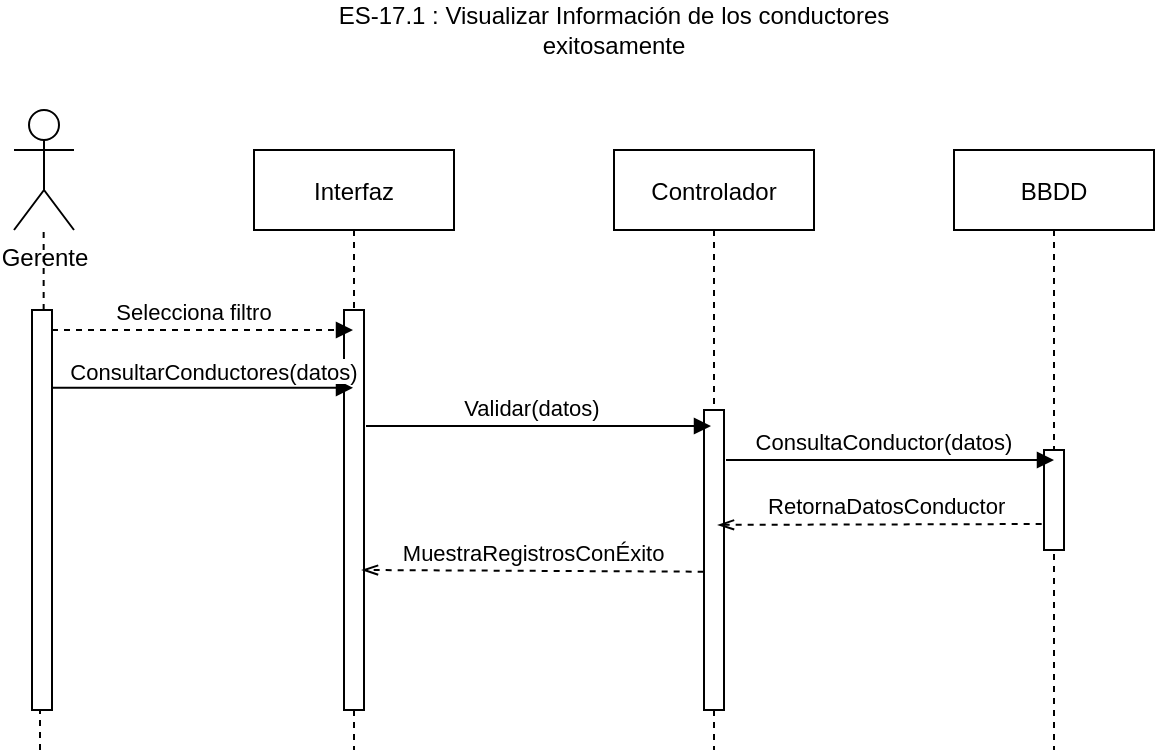 <mxfile version="16.4.0" type="device" pages="3"><diagram id="Tof08BNxbtDKQDWF7GTe" name="17.1"><mxGraphModel dx="1320" dy="553" grid="1" gridSize="10" guides="1" tooltips="1" connect="1" arrows="1" fold="1" page="1" pageScale="1" pageWidth="827" pageHeight="1169" math="0" shadow="0"><root><mxCell id="0"/><mxCell id="1" parent="0"/><mxCell id="8WW5I7oayCzapV957cU6-1" value="ES-17.1 : Visualizar Información de los conductores exitosamente" style="text;html=1;strokeColor=none;fillColor=none;align=center;verticalAlign=middle;whiteSpace=wrap;rounded=0;" vertex="1" parent="1"><mxGeometry x="200" y="30" width="280" height="20" as="geometry"/></mxCell><mxCell id="8WW5I7oayCzapV957cU6-2" value="Interfaz" style="shape=umlLifeline;perimeter=lifelinePerimeter;container=1;collapsible=0;recursiveResize=0;rounded=0;shadow=0;strokeWidth=1;" vertex="1" parent="1"><mxGeometry x="160" y="100" width="100" height="300" as="geometry"/></mxCell><mxCell id="8WW5I7oayCzapV957cU6-3" value="" style="points=[];perimeter=orthogonalPerimeter;rounded=0;shadow=0;strokeWidth=1;" vertex="1" parent="8WW5I7oayCzapV957cU6-2"><mxGeometry x="45" y="80" width="10" height="200" as="geometry"/></mxCell><mxCell id="8WW5I7oayCzapV957cU6-19" value="Selecciona filtro" style="verticalAlign=bottom;endArrow=block;shadow=0;strokeWidth=1;exitX=0.9;exitY=0.016;exitDx=0;exitDy=0;exitPerimeter=0;dashed=1;" edge="1" parent="8WW5I7oayCzapV957cU6-2" target="8WW5I7oayCzapV957cU6-2"><mxGeometry x="-0.054" relative="1" as="geometry"><mxPoint x="-101" y="90" as="sourcePoint"/><mxPoint x="28" y="90.04" as="targetPoint"/><mxPoint as="offset"/></mxGeometry></mxCell><mxCell id="8WW5I7oayCzapV957cU6-4" value="Controlador" style="shape=umlLifeline;perimeter=lifelinePerimeter;container=1;collapsible=0;recursiveResize=0;rounded=0;shadow=0;strokeWidth=1;" vertex="1" parent="1"><mxGeometry x="340" y="100" width="100" height="300" as="geometry"/></mxCell><mxCell id="8WW5I7oayCzapV957cU6-5" value="" style="points=[];perimeter=orthogonalPerimeter;rounded=0;shadow=0;strokeWidth=1;" vertex="1" parent="8WW5I7oayCzapV957cU6-4"><mxGeometry x="45" y="130" width="10" height="150" as="geometry"/></mxCell><mxCell id="8WW5I7oayCzapV957cU6-6" value="ConsultarConductores(datos)" style="verticalAlign=bottom;endArrow=block;shadow=0;strokeWidth=1;exitX=0.9;exitY=0.016;exitDx=0;exitDy=0;exitPerimeter=0;" edge="1" parent="1" target="8WW5I7oayCzapV957cU6-2"><mxGeometry x="0.076" y="-1" relative="1" as="geometry"><mxPoint x="59" y="218.88" as="sourcePoint"/><mxPoint x="188" y="218.92" as="targetPoint"/><mxPoint as="offset"/></mxGeometry></mxCell><mxCell id="8WW5I7oayCzapV957cU6-7" value="Gerente" style="shape=umlActor;verticalLabelPosition=bottom;verticalAlign=top;html=1;outlineConnect=0;" vertex="1" parent="1"><mxGeometry x="40" y="80" width="30" height="60" as="geometry"/></mxCell><mxCell id="8WW5I7oayCzapV957cU6-8" value="" style="endArrow=none;dashed=1;html=1;" edge="1" parent="1" source="8WW5I7oayCzapV957cU6-9" target="8WW5I7oayCzapV957cU6-7"><mxGeometry width="50" height="50" relative="1" as="geometry"><mxPoint x="53" y="400" as="sourcePoint"/><mxPoint x="90" y="310" as="targetPoint"/></mxGeometry></mxCell><mxCell id="8WW5I7oayCzapV957cU6-9" value="" style="points=[];perimeter=orthogonalPerimeter;rounded=0;shadow=0;strokeWidth=1;" vertex="1" parent="1"><mxGeometry x="49" y="180" width="10" height="200" as="geometry"/></mxCell><mxCell id="8WW5I7oayCzapV957cU6-10" value="" style="endArrow=none;dashed=1;html=1;" edge="1" parent="1" target="8WW5I7oayCzapV957cU6-9"><mxGeometry width="50" height="50" relative="1" as="geometry"><mxPoint x="53" y="400" as="sourcePoint"/><mxPoint x="54.793" y="160" as="targetPoint"/></mxGeometry></mxCell><mxCell id="8WW5I7oayCzapV957cU6-11" value="BBDD" style="shape=umlLifeline;perimeter=lifelinePerimeter;container=1;collapsible=0;recursiveResize=0;rounded=0;shadow=0;strokeWidth=1;" vertex="1" parent="1"><mxGeometry x="510" y="100" width="100" height="300" as="geometry"/></mxCell><mxCell id="8WW5I7oayCzapV957cU6-12" value="" style="points=[];perimeter=orthogonalPerimeter;rounded=0;shadow=0;strokeWidth=1;" vertex="1" parent="8WW5I7oayCzapV957cU6-11"><mxGeometry x="45" y="150" width="10" height="50" as="geometry"/></mxCell><mxCell id="8WW5I7oayCzapV957cU6-13" value="ConsultaConductor(datos)" style="verticalAlign=bottom;endArrow=block;shadow=0;strokeWidth=1;" edge="1" parent="1"><mxGeometry x="-0.039" relative="1" as="geometry"><mxPoint x="396" y="255" as="sourcePoint"/><mxPoint x="560" y="255" as="targetPoint"/><mxPoint as="offset"/></mxGeometry></mxCell><mxCell id="8WW5I7oayCzapV957cU6-14" value="MuestraRegistrosConÉxito" style="verticalAlign=bottom;endArrow=openThin;shadow=0;strokeWidth=1;entryX=0.917;entryY=0.915;entryDx=0;entryDy=0;entryPerimeter=0;exitX=0;exitY=0.83;exitDx=0;exitDy=0;exitPerimeter=0;endFill=0;dashed=1;" edge="1" parent="1"><mxGeometry x="-0.005" relative="1" as="geometry"><mxPoint x="384.83" y="310.85" as="sourcePoint"/><mxPoint x="214" y="310" as="targetPoint"/><mxPoint as="offset"/><Array as="points"/></mxGeometry></mxCell><mxCell id="8WW5I7oayCzapV957cU6-15" value="RetornaDatosConductor" style="verticalAlign=bottom;endArrow=openThin;shadow=0;strokeWidth=1;dashed=1;entryX=0.917;entryY=0.558;entryDx=0;entryDy=0;entryPerimeter=0;endFill=0;" edge="1" parent="1"><mxGeometry x="-0.043" relative="1" as="geometry"><mxPoint x="553.83" y="287" as="sourcePoint"/><mxPoint x="392" y="287.44" as="targetPoint"/><mxPoint as="offset"/></mxGeometry></mxCell><mxCell id="8WW5I7oayCzapV957cU6-17" value="Validar(datos)" style="verticalAlign=bottom;endArrow=block;shadow=0;strokeWidth=1;" edge="1" parent="1"><mxGeometry x="-0.038" relative="1" as="geometry"><mxPoint x="216" y="238" as="sourcePoint"/><mxPoint x="388.5" y="238" as="targetPoint"/><mxPoint as="offset"/></mxGeometry></mxCell></root></mxGraphModel></diagram><diagram name="17.2" id="9TtB7wd_5YgA-QT8D1I9"><mxGraphModel dx="1320" dy="553" grid="1" gridSize="10" guides="1" tooltips="1" connect="1" arrows="1" fold="1" page="1" pageScale="1" pageWidth="827" pageHeight="1169" math="0" shadow="0"><root><mxCell id="M8psH7yAh5ampaK_mGqZ-0"/><mxCell id="M8psH7yAh5ampaK_mGqZ-1" parent="M8psH7yAh5ampaK_mGqZ-0"/><mxCell id="M8psH7yAh5ampaK_mGqZ-2" value="ES-17.1 : Visualizar Información de los conductores fallido" style="text;html=1;strokeColor=none;fillColor=none;align=center;verticalAlign=middle;whiteSpace=wrap;rounded=0;" vertex="1" parent="M8psH7yAh5ampaK_mGqZ-1"><mxGeometry x="200" y="30" width="280" height="20" as="geometry"/></mxCell><mxCell id="M8psH7yAh5ampaK_mGqZ-3" value="Interfaz" style="shape=umlLifeline;perimeter=lifelinePerimeter;container=1;collapsible=0;recursiveResize=0;rounded=0;shadow=0;strokeWidth=1;" vertex="1" parent="M8psH7yAh5ampaK_mGqZ-1"><mxGeometry x="160" y="100" width="100" height="300" as="geometry"/></mxCell><mxCell id="M8psH7yAh5ampaK_mGqZ-4" value="" style="points=[];perimeter=orthogonalPerimeter;rounded=0;shadow=0;strokeWidth=1;" vertex="1" parent="M8psH7yAh5ampaK_mGqZ-3"><mxGeometry x="45" y="80" width="10" height="200" as="geometry"/></mxCell><mxCell id="M8psH7yAh5ampaK_mGqZ-5" value="Selecciona filtro" style="verticalAlign=bottom;endArrow=block;shadow=0;strokeWidth=1;exitX=0.9;exitY=0.016;exitDx=0;exitDy=0;exitPerimeter=0;dashed=1;" edge="1" parent="M8psH7yAh5ampaK_mGqZ-3" target="M8psH7yAh5ampaK_mGqZ-3"><mxGeometry x="-0.054" relative="1" as="geometry"><mxPoint x="-101" y="90" as="sourcePoint"/><mxPoint x="28" y="90.04" as="targetPoint"/><mxPoint as="offset"/></mxGeometry></mxCell><mxCell id="M8psH7yAh5ampaK_mGqZ-6" value="Controlador" style="shape=umlLifeline;perimeter=lifelinePerimeter;container=1;collapsible=0;recursiveResize=0;rounded=0;shadow=0;strokeWidth=1;" vertex="1" parent="M8psH7yAh5ampaK_mGqZ-1"><mxGeometry x="340" y="100" width="100" height="300" as="geometry"/></mxCell><mxCell id="M8psH7yAh5ampaK_mGqZ-7" value="" style="points=[];perimeter=orthogonalPerimeter;rounded=0;shadow=0;strokeWidth=1;" vertex="1" parent="M8psH7yAh5ampaK_mGqZ-6"><mxGeometry x="45" y="130" width="10" height="150" as="geometry"/></mxCell><mxCell id="M8psH7yAh5ampaK_mGqZ-8" value="ConsultarConductores(datos)" style="verticalAlign=bottom;endArrow=block;shadow=0;strokeWidth=1;exitX=0.9;exitY=0.016;exitDx=0;exitDy=0;exitPerimeter=0;" edge="1" parent="M8psH7yAh5ampaK_mGqZ-1" target="M8psH7yAh5ampaK_mGqZ-3"><mxGeometry x="0.076" y="-1" relative="1" as="geometry"><mxPoint x="59" y="218.88" as="sourcePoint"/><mxPoint x="188" y="218.92" as="targetPoint"/><mxPoint as="offset"/></mxGeometry></mxCell><mxCell id="M8psH7yAh5ampaK_mGqZ-9" value="Gerente" style="shape=umlActor;verticalLabelPosition=bottom;verticalAlign=top;html=1;outlineConnect=0;" vertex="1" parent="M8psH7yAh5ampaK_mGqZ-1"><mxGeometry x="40" y="80" width="30" height="60" as="geometry"/></mxCell><mxCell id="M8psH7yAh5ampaK_mGqZ-10" value="" style="endArrow=none;dashed=1;html=1;" edge="1" parent="M8psH7yAh5ampaK_mGqZ-1" source="M8psH7yAh5ampaK_mGqZ-11" target="M8psH7yAh5ampaK_mGqZ-9"><mxGeometry width="50" height="50" relative="1" as="geometry"><mxPoint x="53" y="400" as="sourcePoint"/><mxPoint x="90" y="310" as="targetPoint"/></mxGeometry></mxCell><mxCell id="M8psH7yAh5ampaK_mGqZ-11" value="" style="points=[];perimeter=orthogonalPerimeter;rounded=0;shadow=0;strokeWidth=1;" vertex="1" parent="M8psH7yAh5ampaK_mGqZ-1"><mxGeometry x="49" y="180" width="10" height="200" as="geometry"/></mxCell><mxCell id="M8psH7yAh5ampaK_mGqZ-12" value="" style="endArrow=none;dashed=1;html=1;" edge="1" parent="M8psH7yAh5ampaK_mGqZ-1" target="M8psH7yAh5ampaK_mGqZ-11"><mxGeometry width="50" height="50" relative="1" as="geometry"><mxPoint x="53" y="400" as="sourcePoint"/><mxPoint x="54.793" y="160" as="targetPoint"/></mxGeometry></mxCell><mxCell id="M8psH7yAh5ampaK_mGqZ-13" value="BBDD" style="shape=umlLifeline;perimeter=lifelinePerimeter;container=1;collapsible=0;recursiveResize=0;rounded=0;shadow=0;strokeWidth=1;" vertex="1" parent="M8psH7yAh5ampaK_mGqZ-1"><mxGeometry x="510" y="100" width="100" height="300" as="geometry"/></mxCell><mxCell id="M8psH7yAh5ampaK_mGqZ-14" value="" style="points=[];perimeter=orthogonalPerimeter;rounded=0;shadow=0;strokeWidth=1;" vertex="1" parent="M8psH7yAh5ampaK_mGqZ-13"><mxGeometry x="45" y="150" width="10" height="50" as="geometry"/></mxCell><mxCell id="M8psH7yAh5ampaK_mGqZ-15" value="ConsultaConductor(datos)" style="verticalAlign=bottom;endArrow=block;shadow=0;strokeWidth=1;" edge="1" parent="M8psH7yAh5ampaK_mGqZ-1"><mxGeometry x="-0.039" relative="1" as="geometry"><mxPoint x="396" y="255" as="sourcePoint"/><mxPoint x="560" y="255" as="targetPoint"/><mxPoint as="offset"/></mxGeometry></mxCell><mxCell id="M8psH7yAh5ampaK_mGqZ-16" value="NoExisteConductor" style="verticalAlign=bottom;endArrow=openThin;shadow=0;strokeWidth=1;entryX=0.917;entryY=0.915;entryDx=0;entryDy=0;entryPerimeter=0;exitX=0;exitY=0.83;exitDx=0;exitDy=0;exitPerimeter=0;endFill=0;dashed=1;" edge="1" parent="M8psH7yAh5ampaK_mGqZ-1"><mxGeometry x="-0.005" relative="1" as="geometry"><mxPoint x="384.83" y="310.85" as="sourcePoint"/><mxPoint x="214" y="310" as="targetPoint"/><mxPoint as="offset"/><Array as="points"/></mxGeometry></mxCell><mxCell id="M8psH7yAh5ampaK_mGqZ-17" value="NoExisteRegistro" style="verticalAlign=bottom;endArrow=openThin;shadow=0;strokeWidth=1;dashed=1;entryX=0.917;entryY=0.558;entryDx=0;entryDy=0;entryPerimeter=0;endFill=0;" edge="1" parent="M8psH7yAh5ampaK_mGqZ-1"><mxGeometry x="-0.043" relative="1" as="geometry"><mxPoint x="553.83" y="287" as="sourcePoint"/><mxPoint x="392" y="287.44" as="targetPoint"/><mxPoint as="offset"/></mxGeometry></mxCell><mxCell id="M8psH7yAh5ampaK_mGqZ-18" value="Validar(datos)" style="verticalAlign=bottom;endArrow=block;shadow=0;strokeWidth=1;" edge="1" parent="M8psH7yAh5ampaK_mGqZ-1"><mxGeometry x="-0.038" relative="1" as="geometry"><mxPoint x="216" y="238" as="sourcePoint"/><mxPoint x="388.5" y="238" as="targetPoint"/><mxPoint as="offset"/></mxGeometry></mxCell></root></mxGraphModel></diagram><diagram id="TjYovss_02snWhi9H0BT" name="Página-3"><mxGraphModel dx="1320" dy="553" grid="1" gridSize="10" guides="1" tooltips="1" connect="1" arrows="1" fold="1" page="1" pageScale="1" pageWidth="827" pageHeight="1169" math="0" shadow="0"><root><mxCell id="801QGeF6sbiVKf6Lnqjw-0"/><mxCell id="801QGeF6sbiVKf6Lnqjw-1" parent="801QGeF6sbiVKf6Lnqjw-0"/></root></mxGraphModel></diagram></mxfile>